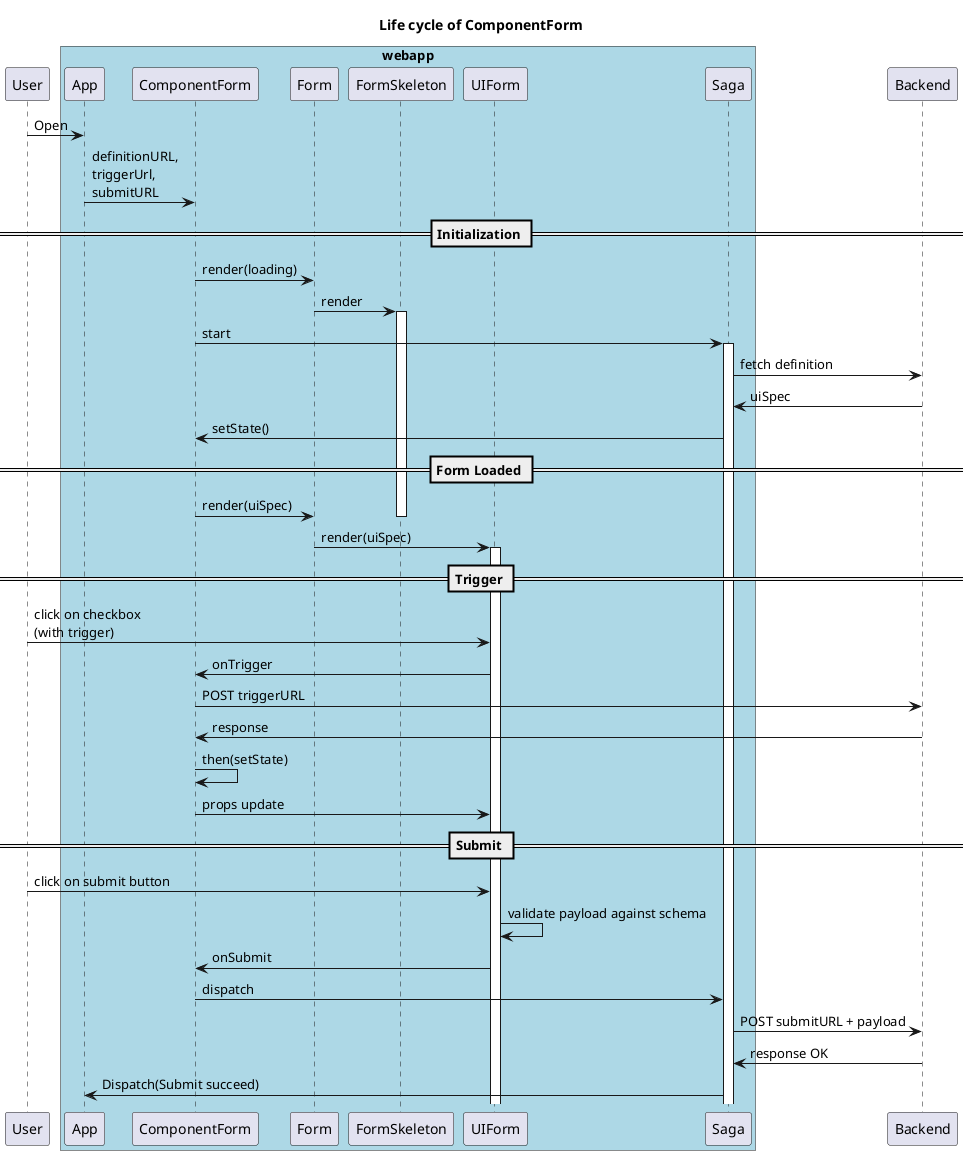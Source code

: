 @startuml
'AutoInclude
title Life cycle of ComponentForm
User -> App: Open
box "webapp" #LightBlue
	participant App
        participant ComponentForm
	participant Form
        participant FormSkeleton
        participant UIForm
        participant Saga
end box
App -> ComponentForm : definitionURL,\ntriggerUrl,\nsubmitURL
== Initialization ==
ComponentForm -> Form: render(loading)
Form -> FormSkeleton: render
activate FormSkeleton
ComponentForm -> Saga: start
activate Saga
Saga -> Backend: fetch definition
Backend -> Saga: uiSpec
Saga -> ComponentForm: setState()
== Form Loaded ==
ComponentForm -> Form: render(uiSpec)
deactivate FormSkeleton
Form -> UIForm: render(uiSpec)
activate UIForm

== Trigger ==

User -> UIForm: click on checkbox\n(with trigger)
UIForm -> ComponentForm: onTrigger
ComponentForm -> Backend: POST triggerURL
Backend -> ComponentForm: response
ComponentForm -> ComponentForm: then(setState)
ComponentForm -> UIForm: props update

== Submit ==
User -> UIForm: click on submit button
UIForm -> UIForm: validate payload against schema
UIForm -> ComponentForm: onSubmit
ComponentForm -> Saga: dispatch
Saga -> Backend: POST submitURL + payload
Backend -> Saga: response OK
Saga -> App: Dispatch(Submit succeed)
@enduml
